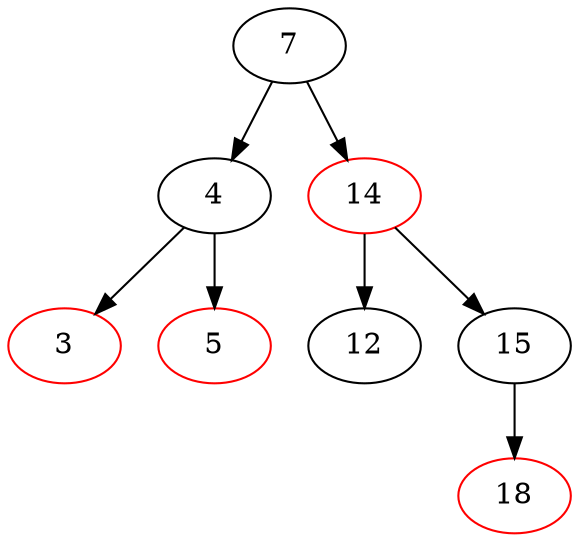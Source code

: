 // Created by rbtree.write_dot()
digraph red_black_tree {
  N140465684075984 [label="7", color="black"];
  N140465684075920 [label="4", color="black"];
  N140465684076176 [label="3", color="red"];
  N140465684075920 -> N140465684076176 ;
  N140465684076240 [label="5", color="red"];
  N140465684075920 -> N140465684076240 ;
  N140465684075984 -> N140465684075920 ;
  N140465684076304 [label="14", color="red"];
  N140465684076048 [label="12", color="black"];
  N140465684076304 -> N140465684076048 ;
  N140465684076112 [label="15", color="black"];
  N140465684076368 [label="18", color="red"];
  N140465684076112 -> N140465684076368 ;
  N140465684076304 -> N140465684076112 ;
  N140465684075984 -> N140465684076304 ;
}
